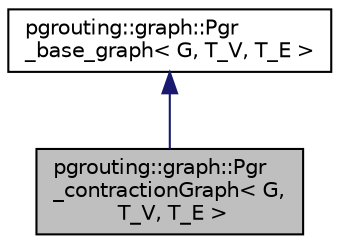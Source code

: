 digraph "pgrouting::graph::Pgr_contractionGraph&lt; G, T_V, T_E &gt;"
{
  edge [fontname="Helvetica",fontsize="10",labelfontname="Helvetica",labelfontsize="10"];
  node [fontname="Helvetica",fontsize="10",shape=record];
  Node0 [label="pgrouting::graph::Pgr\l_contractionGraph\< G,\l T_V, T_E \>",height=0.2,width=0.4,color="black", fillcolor="grey75", style="filled", fontcolor="black"];
  Node1 -> Node0 [dir="back",color="midnightblue",fontsize="10",style="solid",fontname="Helvetica"];
  Node1 [label="pgrouting::graph::Pgr\l_base_graph\< G, T_V, T_E \>",height=0.2,width=0.4,color="black", fillcolor="white", style="filled",URL="$classpgrouting_1_1graph_1_1Pgr__base__graph.html"];
}
